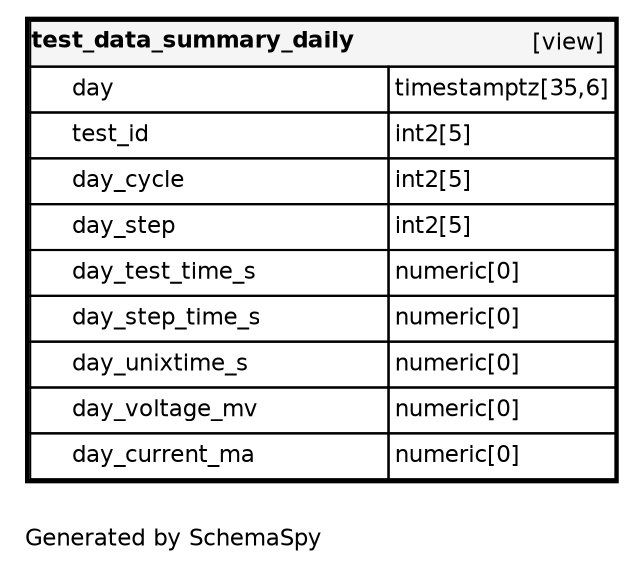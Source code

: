 digraph "oneDegreeRelationshipsDiagram" {
  graph [    rankdir="RL"    bgcolor="#ffffff"    label="\nGenerated by SchemaSpy"    labeljust="l"    nodesep="0.18"    ranksep="0.46"    fontname="Helvetica"    fontsize="11"    ration="compress"  ];  node [    fontname="Helvetica"    fontsize="11"    shape="plaintext"  ];  edge [    arrowsize="0.8"  ];
  "test_data_summary_daily" [
   label=<
    <TABLE BORDER="2" CELLBORDER="1" CELLSPACING="0" BGCOLOR="#ffffff">
      <TR><TD COLSPAN="4"  BGCOLOR="#f5f5f5"><TABLE BORDER="0" CELLSPACING="0"><TR><TD ALIGN="LEFT" FIXEDSIZE="TRUE" WIDTH="151" HEIGHT="16"><B>test_data_summary_daily</B></TD><TD ALIGN="RIGHT">[view]</TD></TR></TABLE></TD></TR>
      <TR><TD PORT="day" COLSPAN="2" ALIGN="LEFT"><TABLE BORDER="0" CELLSPACING="0" ALIGN="LEFT"><TR ALIGN="LEFT"><TD ALIGN="LEFT" FIXEDSIZE="TRUE" WIDTH="15" HEIGHT="16"></TD><TD ALIGN="LEFT" FIXEDSIZE="TRUE" WIDTH="151" HEIGHT="16">day</TD></TR></TABLE></TD><TD PORT="day.type" ALIGN="LEFT">timestamptz[35,6]</TD></TR>
      <TR><TD PORT="test_id" COLSPAN="2" ALIGN="LEFT"><TABLE BORDER="0" CELLSPACING="0" ALIGN="LEFT"><TR ALIGN="LEFT"><TD ALIGN="LEFT" FIXEDSIZE="TRUE" WIDTH="15" HEIGHT="16"></TD><TD ALIGN="LEFT" FIXEDSIZE="TRUE" WIDTH="151" HEIGHT="16">test_id</TD></TR></TABLE></TD><TD PORT="test_id.type" ALIGN="LEFT">int2[5]</TD></TR>
      <TR><TD PORT="day_cycle" COLSPAN="2" ALIGN="LEFT"><TABLE BORDER="0" CELLSPACING="0" ALIGN="LEFT"><TR ALIGN="LEFT"><TD ALIGN="LEFT" FIXEDSIZE="TRUE" WIDTH="15" HEIGHT="16"></TD><TD ALIGN="LEFT" FIXEDSIZE="TRUE" WIDTH="151" HEIGHT="16">day_cycle</TD></TR></TABLE></TD><TD PORT="day_cycle.type" ALIGN="LEFT">int2[5]</TD></TR>
      <TR><TD PORT="day_step" COLSPAN="2" ALIGN="LEFT"><TABLE BORDER="0" CELLSPACING="0" ALIGN="LEFT"><TR ALIGN="LEFT"><TD ALIGN="LEFT" FIXEDSIZE="TRUE" WIDTH="15" HEIGHT="16"></TD><TD ALIGN="LEFT" FIXEDSIZE="TRUE" WIDTH="151" HEIGHT="16">day_step</TD></TR></TABLE></TD><TD PORT="day_step.type" ALIGN="LEFT">int2[5]</TD></TR>
      <TR><TD PORT="day_test_time_s" COLSPAN="2" ALIGN="LEFT"><TABLE BORDER="0" CELLSPACING="0" ALIGN="LEFT"><TR ALIGN="LEFT"><TD ALIGN="LEFT" FIXEDSIZE="TRUE" WIDTH="15" HEIGHT="16"></TD><TD ALIGN="LEFT" FIXEDSIZE="TRUE" WIDTH="151" HEIGHT="16">day_test_time_s</TD></TR></TABLE></TD><TD PORT="day_test_time_s.type" ALIGN="LEFT">numeric[0]</TD></TR>
      <TR><TD PORT="day_step_time_s" COLSPAN="2" ALIGN="LEFT"><TABLE BORDER="0" CELLSPACING="0" ALIGN="LEFT"><TR ALIGN="LEFT"><TD ALIGN="LEFT" FIXEDSIZE="TRUE" WIDTH="15" HEIGHT="16"></TD><TD ALIGN="LEFT" FIXEDSIZE="TRUE" WIDTH="151" HEIGHT="16">day_step_time_s</TD></TR></TABLE></TD><TD PORT="day_step_time_s.type" ALIGN="LEFT">numeric[0]</TD></TR>
      <TR><TD PORT="day_unixtime_s" COLSPAN="2" ALIGN="LEFT"><TABLE BORDER="0" CELLSPACING="0" ALIGN="LEFT"><TR ALIGN="LEFT"><TD ALIGN="LEFT" FIXEDSIZE="TRUE" WIDTH="15" HEIGHT="16"></TD><TD ALIGN="LEFT" FIXEDSIZE="TRUE" WIDTH="151" HEIGHT="16">day_unixtime_s</TD></TR></TABLE></TD><TD PORT="day_unixtime_s.type" ALIGN="LEFT">numeric[0]</TD></TR>
      <TR><TD PORT="day_voltage_mv" COLSPAN="2" ALIGN="LEFT"><TABLE BORDER="0" CELLSPACING="0" ALIGN="LEFT"><TR ALIGN="LEFT"><TD ALIGN="LEFT" FIXEDSIZE="TRUE" WIDTH="15" HEIGHT="16"></TD><TD ALIGN="LEFT" FIXEDSIZE="TRUE" WIDTH="151" HEIGHT="16">day_voltage_mv</TD></TR></TABLE></TD><TD PORT="day_voltage_mv.type" ALIGN="LEFT">numeric[0]</TD></TR>
      <TR><TD PORT="day_current_ma" COLSPAN="2" ALIGN="LEFT"><TABLE BORDER="0" CELLSPACING="0" ALIGN="LEFT"><TR ALIGN="LEFT"><TD ALIGN="LEFT" FIXEDSIZE="TRUE" WIDTH="15" HEIGHT="16"></TD><TD ALIGN="LEFT" FIXEDSIZE="TRUE" WIDTH="151" HEIGHT="16">day_current_ma</TD></TR></TABLE></TD><TD PORT="day_current_ma.type" ALIGN="LEFT">numeric[0]</TD></TR>
    </TABLE>>
    URL="test_data_summary_daily.html"
    target="_top"
    tooltip="test_data_summary_daily"
  ];
}
